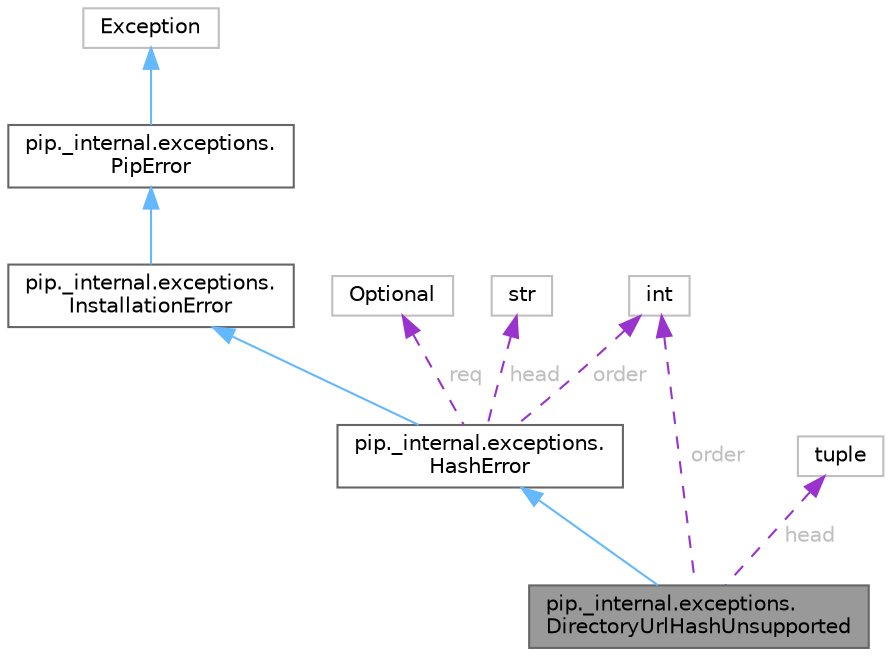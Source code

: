 digraph "pip._internal.exceptions.DirectoryUrlHashUnsupported"
{
 // LATEX_PDF_SIZE
  bgcolor="transparent";
  edge [fontname=Helvetica,fontsize=10,labelfontname=Helvetica,labelfontsize=10];
  node [fontname=Helvetica,fontsize=10,shape=box,height=0.2,width=0.4];
  Node1 [id="Node000001",label="pip._internal.exceptions.\lDirectoryUrlHashUnsupported",height=0.2,width=0.4,color="gray40", fillcolor="grey60", style="filled", fontcolor="black",tooltip=" "];
  Node2 -> Node1 [id="edge10_Node000001_Node000002",dir="back",color="steelblue1",style="solid",tooltip=" "];
  Node2 [id="Node000002",label="pip._internal.exceptions.\lHashError",height=0.2,width=0.4,color="gray40", fillcolor="white", style="filled",URL="$da/df3/classpip_1_1__internal_1_1exceptions_1_1HashError.html",tooltip=" "];
  Node3 -> Node2 [id="edge11_Node000002_Node000003",dir="back",color="steelblue1",style="solid",tooltip=" "];
  Node3 [id="Node000003",label="pip._internal.exceptions.\lInstallationError",height=0.2,width=0.4,color="gray40", fillcolor="white", style="filled",URL="$d0/d44/classpip_1_1__internal_1_1exceptions_1_1InstallationError.html",tooltip=" "];
  Node4 -> Node3 [id="edge12_Node000003_Node000004",dir="back",color="steelblue1",style="solid",tooltip=" "];
  Node4 [id="Node000004",label="pip._internal.exceptions.\lPipError",height=0.2,width=0.4,color="gray40", fillcolor="white", style="filled",URL="$d8/d07/classpip_1_1__internal_1_1exceptions_1_1PipError.html",tooltip=" "];
  Node5 -> Node4 [id="edge13_Node000004_Node000005",dir="back",color="steelblue1",style="solid",tooltip=" "];
  Node5 [id="Node000005",label="Exception",height=0.2,width=0.4,color="grey75", fillcolor="white", style="filled",URL="$d4/d67/classException.html",tooltip=" "];
  Node6 -> Node2 [id="edge14_Node000002_Node000006",dir="back",color="darkorchid3",style="dashed",tooltip=" ",label=" req",fontcolor="grey" ];
  Node6 [id="Node000006",label="Optional",height=0.2,width=0.4,color="grey75", fillcolor="white", style="filled",tooltip=" "];
  Node7 -> Node2 [id="edge15_Node000002_Node000007",dir="back",color="darkorchid3",style="dashed",tooltip=" ",label=" head",fontcolor="grey" ];
  Node7 [id="Node000007",label="str",height=0.2,width=0.4,color="grey75", fillcolor="white", style="filled",tooltip=" "];
  Node8 -> Node2 [id="edge16_Node000002_Node000008",dir="back",color="darkorchid3",style="dashed",tooltip=" ",label=" order",fontcolor="grey" ];
  Node8 [id="Node000008",label="int",height=0.2,width=0.4,color="grey75", fillcolor="white", style="filled",tooltip=" "];
  Node8 -> Node1 [id="edge17_Node000001_Node000008",dir="back",color="darkorchid3",style="dashed",tooltip=" ",label=" order",fontcolor="grey" ];
  Node9 -> Node1 [id="edge18_Node000001_Node000009",dir="back",color="darkorchid3",style="dashed",tooltip=" ",label=" head",fontcolor="grey" ];
  Node9 [id="Node000009",label="tuple",height=0.2,width=0.4,color="grey75", fillcolor="white", style="filled",tooltip=" "];
}
